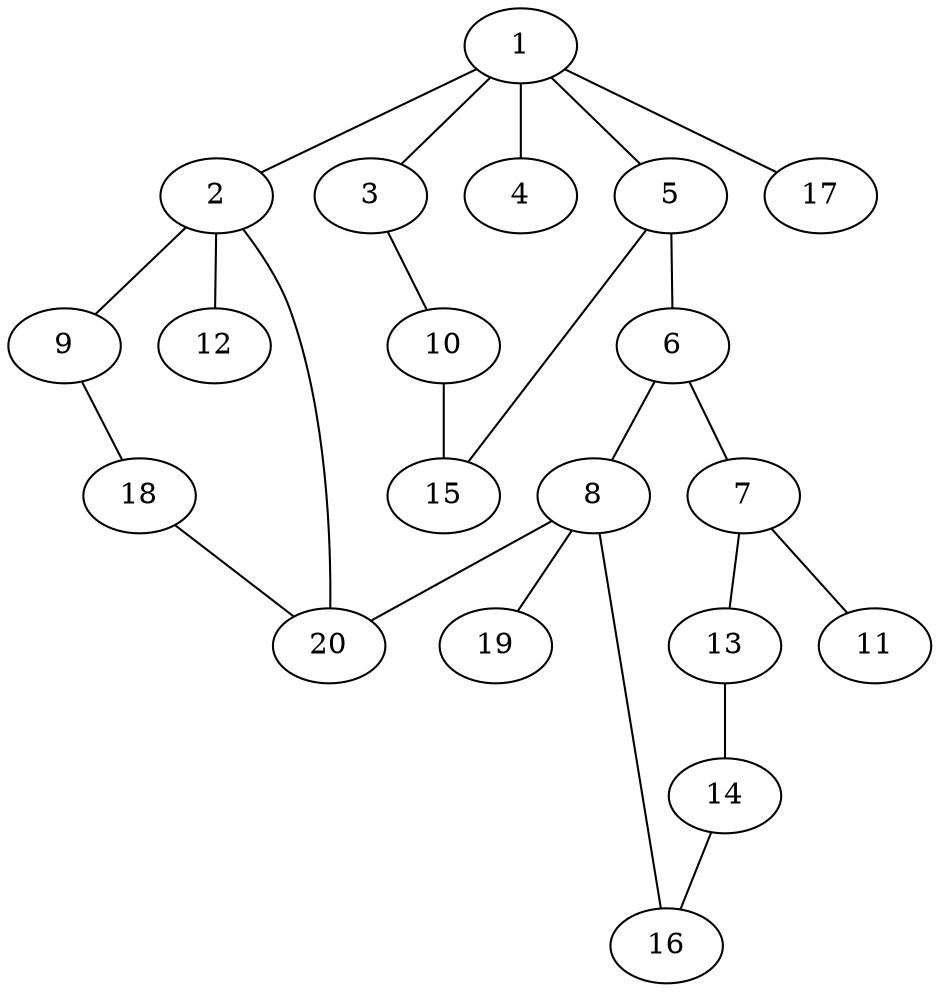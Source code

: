 graph graphname {1--2
1--3
1--4
1--5
1--17
2--9
2--12
2--20
3--10
5--6
5--15
6--7
6--8
7--11
7--13
8--16
8--19
8--20
9--18
10--15
13--14
14--16
18--20
}